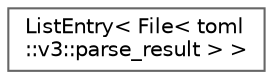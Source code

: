 digraph "Graphical Class Hierarchy"
{
 // LATEX_PDF_SIZE
  bgcolor="transparent";
  edge [fontname=Helvetica,fontsize=10,labelfontname=Helvetica,labelfontsize=10];
  node [fontname=Helvetica,fontsize=10,shape=box,height=0.2,width=0.4];
  rankdir="LR";
  Node0 [id="Node000000",label="ListEntry\< File\< toml\l::v3::parse_result \> \>",height=0.2,width=0.4,color="grey40", fillcolor="white", style="filled",URL="$struct_list_entry.html",tooltip=" "];
}
